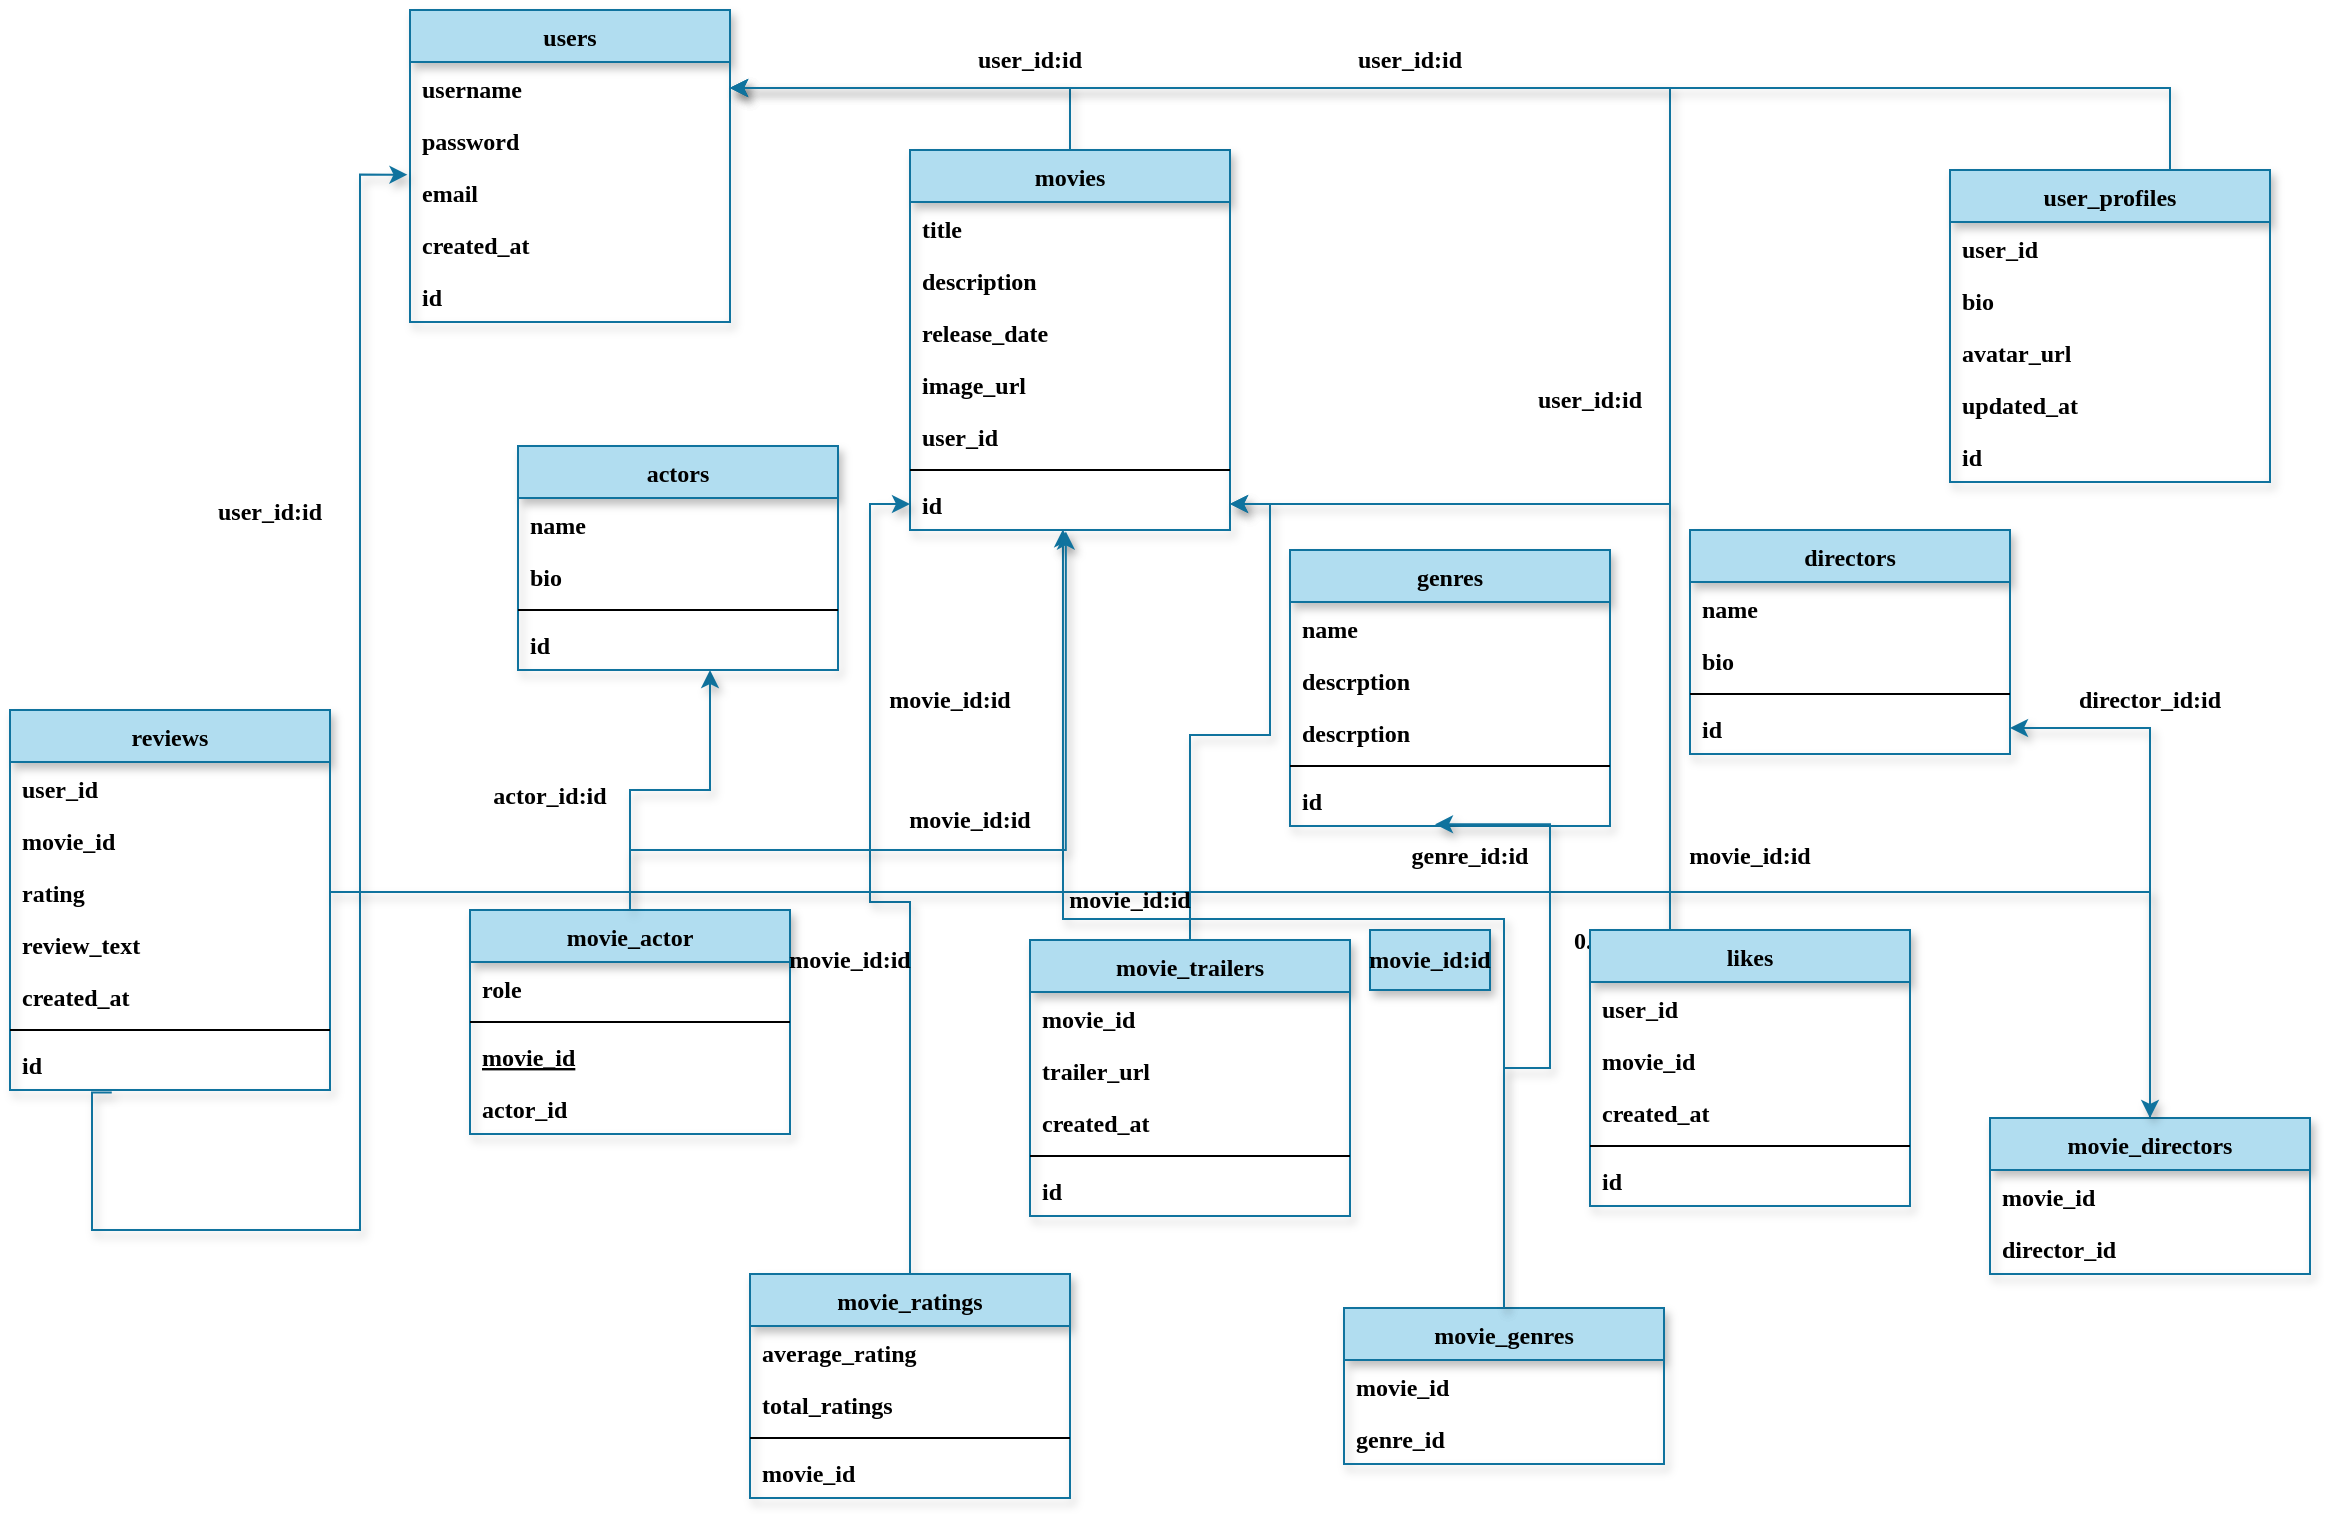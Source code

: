 <mxfile version="25.0.3">
  <diagram id="C5RBs43oDa-KdzZeNtuy" name="Page-1">
    <mxGraphModel dx="1880" dy="885" grid="1" gridSize="10" guides="1" tooltips="1" connect="1" arrows="1" fold="1" page="1" pageScale="1" pageWidth="1169" pageHeight="827" math="0" shadow="0">
      <root>
        <mxCell id="WIyWlLk6GJQsqaUBKTNV-0" />
        <mxCell id="WIyWlLk6GJQsqaUBKTNV-1" parent="WIyWlLk6GJQsqaUBKTNV-0" />
        <mxCell id="zkfFHV4jXpPFQw0GAbJ--0" value="users" style="swimlane;fontStyle=1;align=center;verticalAlign=top;childLayout=stackLayout;horizontal=1;startSize=26;horizontalStack=0;resizeParent=1;resizeLast=0;collapsible=1;marginBottom=0;rounded=0;shadow=1;strokeWidth=1;fontFamily=Tahoma;fillColor=#b1ddf0;strokeColor=#10739e;" parent="WIyWlLk6GJQsqaUBKTNV-1" vertex="1">
          <mxGeometry x="210" y="30" width="160" height="156" as="geometry">
            <mxRectangle x="230" y="140" width="160" height="26" as="alternateBounds" />
          </mxGeometry>
        </mxCell>
        <mxCell id="zkfFHV4jXpPFQw0GAbJ--1" value="username" style="text;align=left;verticalAlign=top;spacingLeft=4;spacingRight=4;overflow=hidden;rotatable=0;points=[[0,0.5],[1,0.5]];portConstraint=eastwest;fontFamily=Tahoma;fontStyle=1" parent="zkfFHV4jXpPFQw0GAbJ--0" vertex="1">
          <mxGeometry y="26" width="160" height="26" as="geometry" />
        </mxCell>
        <mxCell id="zkfFHV4jXpPFQw0GAbJ--2" value="password" style="text;align=left;verticalAlign=top;spacingLeft=4;spacingRight=4;overflow=hidden;rotatable=0;points=[[0,0.5],[1,0.5]];portConstraint=eastwest;rounded=0;shadow=0;html=0;fontFamily=Tahoma;fontStyle=1" parent="zkfFHV4jXpPFQw0GAbJ--0" vertex="1">
          <mxGeometry y="52" width="160" height="26" as="geometry" />
        </mxCell>
        <mxCell id="zkfFHV4jXpPFQw0GAbJ--3" value="email" style="text;align=left;verticalAlign=top;spacingLeft=4;spacingRight=4;overflow=hidden;rotatable=0;points=[[0,0.5],[1,0.5]];portConstraint=eastwest;rounded=0;shadow=0;html=0;fontFamily=Tahoma;fontStyle=1" parent="zkfFHV4jXpPFQw0GAbJ--0" vertex="1">
          <mxGeometry y="78" width="160" height="26" as="geometry" />
        </mxCell>
        <mxCell id="zkfFHV4jXpPFQw0GAbJ--5" value="created_at" style="text;align=left;verticalAlign=top;spacingLeft=4;spacingRight=4;overflow=hidden;rotatable=0;points=[[0,0.5],[1,0.5]];portConstraint=eastwest;fontFamily=Tahoma;fontStyle=1" parent="zkfFHV4jXpPFQw0GAbJ--0" vertex="1">
          <mxGeometry y="104" width="160" height="26" as="geometry" />
        </mxCell>
        <mxCell id="f_mq6IYZcJDO7p8xYs_1-1" value="id" style="text;align=left;verticalAlign=top;spacingLeft=4;spacingRight=4;overflow=hidden;rotatable=0;points=[[0,0.5],[1,0.5]];portConstraint=eastwest;fontFamily=Tahoma;fontStyle=1" vertex="1" parent="zkfFHV4jXpPFQw0GAbJ--0">
          <mxGeometry y="130" width="160" height="26" as="geometry" />
        </mxCell>
        <mxCell id="f_mq6IYZcJDO7p8xYs_1-97" style="edgeStyle=orthogonalEdgeStyle;rounded=0;orthogonalLoop=1;jettySize=auto;html=1;fontFamily=Tahoma;fontStyle=1;fillColor=#b1ddf0;strokeColor=#10739e;shadow=1;" edge="1" parent="WIyWlLk6GJQsqaUBKTNV-1" source="zkfFHV4jXpPFQw0GAbJ--6" target="f_mq6IYZcJDO7p8xYs_1-27">
          <mxGeometry relative="1" as="geometry">
            <mxPoint x="390" y="370" as="targetPoint" />
            <Array as="points">
              <mxPoint x="320" y="420" />
              <mxPoint x="360" y="420" />
            </Array>
          </mxGeometry>
        </mxCell>
        <mxCell id="zkfFHV4jXpPFQw0GAbJ--6" value="movie_actor" style="swimlane;fontStyle=1;align=center;verticalAlign=top;childLayout=stackLayout;horizontal=1;startSize=26;horizontalStack=0;resizeParent=1;resizeLast=0;collapsible=1;marginBottom=0;rounded=0;shadow=1;strokeWidth=1;fontFamily=Tahoma;fillColor=#b1ddf0;strokeColor=#10739e;" parent="WIyWlLk6GJQsqaUBKTNV-1" vertex="1">
          <mxGeometry x="240" y="480" width="160" height="112" as="geometry">
            <mxRectangle x="130" y="380" width="160" height="26" as="alternateBounds" />
          </mxGeometry>
        </mxCell>
        <mxCell id="zkfFHV4jXpPFQw0GAbJ--7" value="role" style="text;align=left;verticalAlign=top;spacingLeft=4;spacingRight=4;overflow=hidden;rotatable=0;points=[[0,0.5],[1,0.5]];portConstraint=eastwest;fontFamily=Tahoma;fontStyle=1" parent="zkfFHV4jXpPFQw0GAbJ--6" vertex="1">
          <mxGeometry y="26" width="160" height="26" as="geometry" />
        </mxCell>
        <mxCell id="zkfFHV4jXpPFQw0GAbJ--9" value="" style="line;html=1;strokeWidth=1;align=left;verticalAlign=middle;spacingTop=-1;spacingLeft=3;spacingRight=3;rotatable=0;labelPosition=right;points=[];portConstraint=eastwest;fontFamily=Tahoma;fontStyle=1" parent="zkfFHV4jXpPFQw0GAbJ--6" vertex="1">
          <mxGeometry y="52" width="160" height="8" as="geometry" />
        </mxCell>
        <mxCell id="zkfFHV4jXpPFQw0GAbJ--10" value="movie_id" style="text;align=left;verticalAlign=top;spacingLeft=4;spacingRight=4;overflow=hidden;rotatable=0;points=[[0,0.5],[1,0.5]];portConstraint=eastwest;fontStyle=5;fontFamily=Tahoma;" parent="zkfFHV4jXpPFQw0GAbJ--6" vertex="1">
          <mxGeometry y="60" width="160" height="26" as="geometry" />
        </mxCell>
        <mxCell id="zkfFHV4jXpPFQw0GAbJ--11" value="actor_id" style="text;align=left;verticalAlign=top;spacingLeft=4;spacingRight=4;overflow=hidden;rotatable=0;points=[[0,0.5],[1,0.5]];portConstraint=eastwest;fontFamily=Tahoma;fontStyle=1" parent="zkfFHV4jXpPFQw0GAbJ--6" vertex="1">
          <mxGeometry y="86" width="160" height="26" as="geometry" />
        </mxCell>
        <mxCell id="zkfFHV4jXpPFQw0GAbJ--13" value="actors" style="swimlane;fontStyle=1;align=center;verticalAlign=top;childLayout=stackLayout;horizontal=1;startSize=26;horizontalStack=0;resizeParent=1;resizeLast=0;collapsible=1;marginBottom=0;rounded=0;shadow=1;strokeWidth=1;fontFamily=Tahoma;fillColor=#b1ddf0;strokeColor=#10739e;" parent="WIyWlLk6GJQsqaUBKTNV-1" vertex="1">
          <mxGeometry x="264" y="248" width="160" height="112" as="geometry">
            <mxRectangle x="340" y="380" width="170" height="26" as="alternateBounds" />
          </mxGeometry>
        </mxCell>
        <mxCell id="zkfFHV4jXpPFQw0GAbJ--14" value="name" style="text;align=left;verticalAlign=top;spacingLeft=4;spacingRight=4;overflow=hidden;rotatable=0;points=[[0,0.5],[1,0.5]];portConstraint=eastwest;fontFamily=Tahoma;fontStyle=1" parent="zkfFHV4jXpPFQw0GAbJ--13" vertex="1">
          <mxGeometry y="26" width="160" height="26" as="geometry" />
        </mxCell>
        <mxCell id="f_mq6IYZcJDO7p8xYs_1-26" value="bio" style="text;align=left;verticalAlign=top;spacingLeft=4;spacingRight=4;overflow=hidden;rotatable=0;points=[[0,0.5],[1,0.5]];portConstraint=eastwest;fontFamily=Tahoma;fontStyle=1" vertex="1" parent="zkfFHV4jXpPFQw0GAbJ--13">
          <mxGeometry y="52" width="160" height="26" as="geometry" />
        </mxCell>
        <mxCell id="zkfFHV4jXpPFQw0GAbJ--15" value="" style="line;html=1;strokeWidth=1;align=left;verticalAlign=middle;spacingTop=-1;spacingLeft=3;spacingRight=3;rotatable=0;labelPosition=right;points=[];portConstraint=eastwest;fontFamily=Tahoma;fontStyle=1" parent="zkfFHV4jXpPFQw0GAbJ--13" vertex="1">
          <mxGeometry y="78" width="160" height="8" as="geometry" />
        </mxCell>
        <mxCell id="f_mq6IYZcJDO7p8xYs_1-27" value="id" style="text;align=left;verticalAlign=top;spacingLeft=4;spacingRight=4;overflow=hidden;rotatable=0;points=[[0,0.5],[1,0.5]];portConstraint=eastwest;fontFamily=Tahoma;fontStyle=1" vertex="1" parent="zkfFHV4jXpPFQw0GAbJ--13">
          <mxGeometry y="86" width="160" height="26" as="geometry" />
        </mxCell>
        <mxCell id="f_mq6IYZcJDO7p8xYs_1-125" style="edgeStyle=orthogonalEdgeStyle;rounded=0;orthogonalLoop=1;jettySize=auto;html=1;exitX=0.5;exitY=0;exitDx=0;exitDy=0;entryX=1;entryY=0.5;entryDx=0;entryDy=0;fontFamily=Tahoma;fontStyle=1;fillColor=#b1ddf0;strokeColor=#10739e;shadow=1;" edge="1" parent="WIyWlLk6GJQsqaUBKTNV-1" source="f_mq6IYZcJDO7p8xYs_1-12" target="zkfFHV4jXpPFQw0GAbJ--1">
          <mxGeometry relative="1" as="geometry" />
        </mxCell>
        <mxCell id="f_mq6IYZcJDO7p8xYs_1-12" value="movies" style="swimlane;fontStyle=1;align=center;verticalAlign=top;childLayout=stackLayout;horizontal=1;startSize=26;horizontalStack=0;resizeParent=1;resizeLast=0;collapsible=1;marginBottom=0;rounded=0;shadow=1;strokeWidth=1;fontFamily=Tahoma;fillColor=#b1ddf0;strokeColor=#10739e;" vertex="1" parent="WIyWlLk6GJQsqaUBKTNV-1">
          <mxGeometry x="460" y="100" width="160" height="190" as="geometry">
            <mxRectangle x="230" y="140" width="160" height="26" as="alternateBounds" />
          </mxGeometry>
        </mxCell>
        <mxCell id="f_mq6IYZcJDO7p8xYs_1-13" value="title" style="text;align=left;verticalAlign=top;spacingLeft=4;spacingRight=4;overflow=hidden;rotatable=0;points=[[0,0.5],[1,0.5]];portConstraint=eastwest;fontFamily=Tahoma;fontStyle=1" vertex="1" parent="f_mq6IYZcJDO7p8xYs_1-12">
          <mxGeometry y="26" width="160" height="26" as="geometry" />
        </mxCell>
        <mxCell id="f_mq6IYZcJDO7p8xYs_1-15" value="description" style="text;align=left;verticalAlign=top;spacingLeft=4;spacingRight=4;overflow=hidden;rotatable=0;points=[[0,0.5],[1,0.5]];portConstraint=eastwest;rounded=0;shadow=0;html=0;fontFamily=Tahoma;fontStyle=1" vertex="1" parent="f_mq6IYZcJDO7p8xYs_1-12">
          <mxGeometry y="52" width="160" height="26" as="geometry" />
        </mxCell>
        <mxCell id="f_mq6IYZcJDO7p8xYs_1-17" value="release_date" style="text;align=left;verticalAlign=top;spacingLeft=4;spacingRight=4;overflow=hidden;rotatable=0;points=[[0,0.5],[1,0.5]];portConstraint=eastwest;rounded=0;shadow=0;html=0;fontFamily=Tahoma;fontStyle=1" vertex="1" parent="f_mq6IYZcJDO7p8xYs_1-12">
          <mxGeometry y="78" width="160" height="26" as="geometry" />
        </mxCell>
        <mxCell id="f_mq6IYZcJDO7p8xYs_1-19" value="image_url" style="text;align=left;verticalAlign=top;spacingLeft=4;spacingRight=4;overflow=hidden;rotatable=0;points=[[0,0.5],[1,0.5]];portConstraint=eastwest;fontFamily=Tahoma;fontStyle=1" vertex="1" parent="f_mq6IYZcJDO7p8xYs_1-12">
          <mxGeometry y="104" width="160" height="26" as="geometry" />
        </mxCell>
        <mxCell id="f_mq6IYZcJDO7p8xYs_1-25" value="user_id" style="text;align=left;verticalAlign=top;spacingLeft=4;spacingRight=4;overflow=hidden;rotatable=0;points=[[0,0.5],[1,0.5]];portConstraint=eastwest;fontFamily=Tahoma;fontStyle=1" vertex="1" parent="f_mq6IYZcJDO7p8xYs_1-12">
          <mxGeometry y="130" width="160" height="26" as="geometry" />
        </mxCell>
        <mxCell id="f_mq6IYZcJDO7p8xYs_1-20" value="" style="line;html=1;strokeWidth=1;align=left;verticalAlign=middle;spacingTop=-1;spacingLeft=3;spacingRight=3;rotatable=0;labelPosition=right;points=[];portConstraint=eastwest;fontFamily=Tahoma;fontStyle=1" vertex="1" parent="f_mq6IYZcJDO7p8xYs_1-12">
          <mxGeometry y="156" width="160" height="8" as="geometry" />
        </mxCell>
        <mxCell id="f_mq6IYZcJDO7p8xYs_1-21" value="id" style="text;align=left;verticalAlign=top;spacingLeft=4;spacingRight=4;overflow=hidden;rotatable=0;points=[[0,0.5],[1,0.5]];portConstraint=eastwest;fontFamily=Tahoma;fontStyle=1" vertex="1" parent="f_mq6IYZcJDO7p8xYs_1-12">
          <mxGeometry y="164" width="160" height="26" as="geometry" />
        </mxCell>
        <mxCell id="f_mq6IYZcJDO7p8xYs_1-23" value="0..1" style="resizable=0;align=left;verticalAlign=bottom;labelBackgroundColor=none;fontSize=12;fontFamily=Tahoma;fontStyle=1" connectable="0" vertex="1" parent="WIyWlLk6GJQsqaUBKTNV-1">
          <mxGeometry x="790" y="504" as="geometry" />
        </mxCell>
        <mxCell id="f_mq6IYZcJDO7p8xYs_1-28" value="reviews" style="swimlane;fontStyle=1;align=center;verticalAlign=top;childLayout=stackLayout;horizontal=1;startSize=26;horizontalStack=0;resizeParent=1;resizeLast=0;collapsible=1;marginBottom=0;rounded=0;shadow=1;strokeWidth=1;fontFamily=Tahoma;fillColor=#b1ddf0;strokeColor=#10739e;" vertex="1" parent="WIyWlLk6GJQsqaUBKTNV-1">
          <mxGeometry x="10" y="380" width="160" height="190" as="geometry">
            <mxRectangle x="230" y="140" width="160" height="26" as="alternateBounds" />
          </mxGeometry>
        </mxCell>
        <mxCell id="f_mq6IYZcJDO7p8xYs_1-29" value="user_id" style="text;align=left;verticalAlign=top;spacingLeft=4;spacingRight=4;overflow=hidden;rotatable=0;points=[[0,0.5],[1,0.5]];portConstraint=eastwest;fontFamily=Tahoma;fontStyle=1" vertex="1" parent="f_mq6IYZcJDO7p8xYs_1-28">
          <mxGeometry y="26" width="160" height="26" as="geometry" />
        </mxCell>
        <mxCell id="f_mq6IYZcJDO7p8xYs_1-30" value="movie_id" style="text;align=left;verticalAlign=top;spacingLeft=4;spacingRight=4;overflow=hidden;rotatable=0;points=[[0,0.5],[1,0.5]];portConstraint=eastwest;rounded=0;shadow=0;html=0;fontFamily=Tahoma;fontStyle=1" vertex="1" parent="f_mq6IYZcJDO7p8xYs_1-28">
          <mxGeometry y="52" width="160" height="26" as="geometry" />
        </mxCell>
        <mxCell id="f_mq6IYZcJDO7p8xYs_1-31" value="rating" style="text;align=left;verticalAlign=top;spacingLeft=4;spacingRight=4;overflow=hidden;rotatable=0;points=[[0,0.5],[1,0.5]];portConstraint=eastwest;rounded=0;shadow=0;html=0;fontFamily=Tahoma;fontStyle=1" vertex="1" parent="f_mq6IYZcJDO7p8xYs_1-28">
          <mxGeometry y="78" width="160" height="26" as="geometry" />
        </mxCell>
        <mxCell id="f_mq6IYZcJDO7p8xYs_1-32" value="review_text" style="text;align=left;verticalAlign=top;spacingLeft=4;spacingRight=4;overflow=hidden;rotatable=0;points=[[0,0.5],[1,0.5]];portConstraint=eastwest;fontFamily=Tahoma;fontStyle=1" vertex="1" parent="f_mq6IYZcJDO7p8xYs_1-28">
          <mxGeometry y="104" width="160" height="26" as="geometry" />
        </mxCell>
        <mxCell id="f_mq6IYZcJDO7p8xYs_1-33" value="created_at" style="text;align=left;verticalAlign=top;spacingLeft=4;spacingRight=4;overflow=hidden;rotatable=0;points=[[0,0.5],[1,0.5]];portConstraint=eastwest;fontFamily=Tahoma;fontStyle=1" vertex="1" parent="f_mq6IYZcJDO7p8xYs_1-28">
          <mxGeometry y="130" width="160" height="26" as="geometry" />
        </mxCell>
        <mxCell id="f_mq6IYZcJDO7p8xYs_1-34" value="" style="line;html=1;strokeWidth=1;align=left;verticalAlign=middle;spacingTop=-1;spacingLeft=3;spacingRight=3;rotatable=0;labelPosition=right;points=[];portConstraint=eastwest;fontFamily=Tahoma;fontStyle=1" vertex="1" parent="f_mq6IYZcJDO7p8xYs_1-28">
          <mxGeometry y="156" width="160" height="8" as="geometry" />
        </mxCell>
        <mxCell id="f_mq6IYZcJDO7p8xYs_1-35" value="id" style="text;align=left;verticalAlign=top;spacingLeft=4;spacingRight=4;overflow=hidden;rotatable=0;points=[[0,0.5],[1,0.5]];portConstraint=eastwest;fontFamily=Tahoma;fontStyle=1" vertex="1" parent="f_mq6IYZcJDO7p8xYs_1-28">
          <mxGeometry y="164" width="160" height="26" as="geometry" />
        </mxCell>
        <mxCell id="f_mq6IYZcJDO7p8xYs_1-116" style="edgeStyle=orthogonalEdgeStyle;rounded=0;orthogonalLoop=1;jettySize=auto;html=1;fontFamily=Tahoma;fontStyle=1;fillColor=#b1ddf0;strokeColor=#10739e;shadow=1;" edge="1" parent="WIyWlLk6GJQsqaUBKTNV-1" source="f_mq6IYZcJDO7p8xYs_1-36" target="f_mq6IYZcJDO7p8xYs_1-21">
          <mxGeometry relative="1" as="geometry" />
        </mxCell>
        <mxCell id="f_mq6IYZcJDO7p8xYs_1-36" value="movie_ratings" style="swimlane;fontStyle=1;align=center;verticalAlign=top;childLayout=stackLayout;horizontal=1;startSize=26;horizontalStack=0;resizeParent=1;resizeLast=0;collapsible=1;marginBottom=0;rounded=0;shadow=1;strokeWidth=1;fontFamily=Tahoma;fillColor=#b1ddf0;strokeColor=#10739e;" vertex="1" parent="WIyWlLk6GJQsqaUBKTNV-1">
          <mxGeometry x="380" y="662" width="160" height="112" as="geometry">
            <mxRectangle x="340" y="380" width="170" height="26" as="alternateBounds" />
          </mxGeometry>
        </mxCell>
        <mxCell id="f_mq6IYZcJDO7p8xYs_1-37" value="average_rating" style="text;align=left;verticalAlign=top;spacingLeft=4;spacingRight=4;overflow=hidden;rotatable=0;points=[[0,0.5],[1,0.5]];portConstraint=eastwest;fontFamily=Tahoma;fontStyle=1" vertex="1" parent="f_mq6IYZcJDO7p8xYs_1-36">
          <mxGeometry y="26" width="160" height="26" as="geometry" />
        </mxCell>
        <mxCell id="f_mq6IYZcJDO7p8xYs_1-38" value="total_ratings" style="text;align=left;verticalAlign=top;spacingLeft=4;spacingRight=4;overflow=hidden;rotatable=0;points=[[0,0.5],[1,0.5]];portConstraint=eastwest;fontFamily=Tahoma;fontStyle=1" vertex="1" parent="f_mq6IYZcJDO7p8xYs_1-36">
          <mxGeometry y="52" width="160" height="26" as="geometry" />
        </mxCell>
        <mxCell id="f_mq6IYZcJDO7p8xYs_1-39" value="" style="line;html=1;strokeWidth=1;align=left;verticalAlign=middle;spacingTop=-1;spacingLeft=3;spacingRight=3;rotatable=0;labelPosition=right;points=[];portConstraint=eastwest;fontFamily=Tahoma;fontStyle=1" vertex="1" parent="f_mq6IYZcJDO7p8xYs_1-36">
          <mxGeometry y="78" width="160" height="8" as="geometry" />
        </mxCell>
        <mxCell id="f_mq6IYZcJDO7p8xYs_1-40" value="movie_id" style="text;align=left;verticalAlign=top;spacingLeft=4;spacingRight=4;overflow=hidden;rotatable=0;points=[[0,0.5],[1,0.5]];portConstraint=eastwest;fontFamily=Tahoma;fontStyle=1" vertex="1" parent="f_mq6IYZcJDO7p8xYs_1-36">
          <mxGeometry y="86" width="160" height="26" as="geometry" />
        </mxCell>
        <mxCell id="f_mq6IYZcJDO7p8xYs_1-41" value="movie_genres" style="swimlane;fontStyle=1;align=center;verticalAlign=top;childLayout=stackLayout;horizontal=1;startSize=26;horizontalStack=0;resizeParent=1;resizeLast=0;collapsible=1;marginBottom=0;rounded=0;shadow=1;strokeWidth=1;fontFamily=Tahoma;fillColor=#b1ddf0;strokeColor=#10739e;" vertex="1" parent="WIyWlLk6GJQsqaUBKTNV-1">
          <mxGeometry x="677" y="679" width="160" height="78" as="geometry">
            <mxRectangle x="340" y="380" width="170" height="26" as="alternateBounds" />
          </mxGeometry>
        </mxCell>
        <mxCell id="f_mq6IYZcJDO7p8xYs_1-42" value="movie_id" style="text;align=left;verticalAlign=top;spacingLeft=4;spacingRight=4;overflow=hidden;rotatable=0;points=[[0,0.5],[1,0.5]];portConstraint=eastwest;fontFamily=Tahoma;fontStyle=1" vertex="1" parent="f_mq6IYZcJDO7p8xYs_1-41">
          <mxGeometry y="26" width="160" height="26" as="geometry" />
        </mxCell>
        <mxCell id="f_mq6IYZcJDO7p8xYs_1-43" value="genre_id" style="text;align=left;verticalAlign=top;spacingLeft=4;spacingRight=4;overflow=hidden;rotatable=0;points=[[0,0.5],[1,0.5]];portConstraint=eastwest;fontFamily=Tahoma;fontStyle=1" vertex="1" parent="f_mq6IYZcJDO7p8xYs_1-41">
          <mxGeometry y="52" width="160" height="26" as="geometry" />
        </mxCell>
        <mxCell id="f_mq6IYZcJDO7p8xYs_1-119" style="edgeStyle=orthogonalEdgeStyle;rounded=0;orthogonalLoop=1;jettySize=auto;html=1;entryX=1;entryY=0.5;entryDx=0;entryDy=0;fontFamily=Tahoma;fontStyle=1;fillColor=#b1ddf0;strokeColor=#10739e;shadow=1;" edge="1" parent="WIyWlLk6GJQsqaUBKTNV-1" source="f_mq6IYZcJDO7p8xYs_1-46" target="f_mq6IYZcJDO7p8xYs_1-58">
          <mxGeometry relative="1" as="geometry" />
        </mxCell>
        <mxCell id="f_mq6IYZcJDO7p8xYs_1-46" value="movie_directors" style="swimlane;fontStyle=1;align=center;verticalAlign=top;childLayout=stackLayout;horizontal=1;startSize=26;horizontalStack=0;resizeParent=1;resizeLast=0;collapsible=1;marginBottom=0;rounded=0;shadow=1;strokeWidth=1;fontFamily=Tahoma;fillColor=#b1ddf0;strokeColor=#10739e;" vertex="1" parent="WIyWlLk6GJQsqaUBKTNV-1">
          <mxGeometry x="1000" y="584" width="160" height="78" as="geometry">
            <mxRectangle x="340" y="380" width="170" height="26" as="alternateBounds" />
          </mxGeometry>
        </mxCell>
        <mxCell id="f_mq6IYZcJDO7p8xYs_1-47" value="movie_id" style="text;align=left;verticalAlign=top;spacingLeft=4;spacingRight=4;overflow=hidden;rotatable=0;points=[[0,0.5],[1,0.5]];portConstraint=eastwest;fontFamily=Tahoma;fontStyle=1" vertex="1" parent="f_mq6IYZcJDO7p8xYs_1-46">
          <mxGeometry y="26" width="160" height="26" as="geometry" />
        </mxCell>
        <mxCell id="f_mq6IYZcJDO7p8xYs_1-48" value="director_id" style="text;align=left;verticalAlign=top;spacingLeft=4;spacingRight=4;overflow=hidden;rotatable=0;points=[[0,0.5],[1,0.5]];portConstraint=eastwest;fontFamily=Tahoma;fontStyle=1" vertex="1" parent="f_mq6IYZcJDO7p8xYs_1-46">
          <mxGeometry y="52" width="160" height="26" as="geometry" />
        </mxCell>
        <mxCell id="f_mq6IYZcJDO7p8xYs_1-49" value="genres" style="swimlane;fontStyle=1;align=center;verticalAlign=top;childLayout=stackLayout;horizontal=1;startSize=26;horizontalStack=0;resizeParent=1;resizeLast=0;collapsible=1;marginBottom=0;rounded=0;shadow=1;strokeWidth=1;fontFamily=Tahoma;fillColor=#b1ddf0;strokeColor=#10739e;" vertex="1" parent="WIyWlLk6GJQsqaUBKTNV-1">
          <mxGeometry x="650" y="300" width="160" height="138" as="geometry">
            <mxRectangle x="340" y="380" width="170" height="26" as="alternateBounds" />
          </mxGeometry>
        </mxCell>
        <mxCell id="f_mq6IYZcJDO7p8xYs_1-50" value="name" style="text;align=left;verticalAlign=top;spacingLeft=4;spacingRight=4;overflow=hidden;rotatable=0;points=[[0,0.5],[1,0.5]];portConstraint=eastwest;fontFamily=Tahoma;fontStyle=1" vertex="1" parent="f_mq6IYZcJDO7p8xYs_1-49">
          <mxGeometry y="26" width="160" height="26" as="geometry" />
        </mxCell>
        <mxCell id="f_mq6IYZcJDO7p8xYs_1-103" value="descrption" style="text;align=left;verticalAlign=top;spacingLeft=4;spacingRight=4;overflow=hidden;rotatable=0;points=[[0,0.5],[1,0.5]];portConstraint=eastwest;fontFamily=Tahoma;fontStyle=1" vertex="1" parent="f_mq6IYZcJDO7p8xYs_1-49">
          <mxGeometry y="52" width="160" height="26" as="geometry" />
        </mxCell>
        <mxCell id="f_mq6IYZcJDO7p8xYs_1-51" value="descrption" style="text;align=left;verticalAlign=top;spacingLeft=4;spacingRight=4;overflow=hidden;rotatable=0;points=[[0,0.5],[1,0.5]];portConstraint=eastwest;fontFamily=Tahoma;fontStyle=1" vertex="1" parent="f_mq6IYZcJDO7p8xYs_1-49">
          <mxGeometry y="78" width="160" height="26" as="geometry" />
        </mxCell>
        <mxCell id="f_mq6IYZcJDO7p8xYs_1-52" value="" style="line;html=1;strokeWidth=1;align=left;verticalAlign=middle;spacingTop=-1;spacingLeft=3;spacingRight=3;rotatable=0;labelPosition=right;points=[];portConstraint=eastwest;fontFamily=Tahoma;fontStyle=1" vertex="1" parent="f_mq6IYZcJDO7p8xYs_1-49">
          <mxGeometry y="104" width="160" height="8" as="geometry" />
        </mxCell>
        <mxCell id="f_mq6IYZcJDO7p8xYs_1-53" value="id" style="text;align=left;verticalAlign=top;spacingLeft=4;spacingRight=4;overflow=hidden;rotatable=0;points=[[0,0.5],[1,0.5]];portConstraint=eastwest;fontFamily=Tahoma;fontStyle=1" vertex="1" parent="f_mq6IYZcJDO7p8xYs_1-49">
          <mxGeometry y="112" width="160" height="26" as="geometry" />
        </mxCell>
        <mxCell id="f_mq6IYZcJDO7p8xYs_1-54" value="directors" style="swimlane;fontStyle=1;align=center;verticalAlign=top;childLayout=stackLayout;horizontal=1;startSize=26;horizontalStack=0;resizeParent=1;resizeLast=0;collapsible=1;marginBottom=0;rounded=0;shadow=1;strokeWidth=1;fontFamily=Tahoma;fillColor=#b1ddf0;strokeColor=#10739e;" vertex="1" parent="WIyWlLk6GJQsqaUBKTNV-1">
          <mxGeometry x="850" y="290" width="160" height="112" as="geometry">
            <mxRectangle x="340" y="380" width="170" height="26" as="alternateBounds" />
          </mxGeometry>
        </mxCell>
        <mxCell id="f_mq6IYZcJDO7p8xYs_1-55" value="name" style="text;align=left;verticalAlign=top;spacingLeft=4;spacingRight=4;overflow=hidden;rotatable=0;points=[[0,0.5],[1,0.5]];portConstraint=eastwest;fontFamily=Tahoma;fontStyle=1" vertex="1" parent="f_mq6IYZcJDO7p8xYs_1-54">
          <mxGeometry y="26" width="160" height="26" as="geometry" />
        </mxCell>
        <mxCell id="f_mq6IYZcJDO7p8xYs_1-56" value="bio" style="text;align=left;verticalAlign=top;spacingLeft=4;spacingRight=4;overflow=hidden;rotatable=0;points=[[0,0.5],[1,0.5]];portConstraint=eastwest;fontFamily=Tahoma;fontStyle=1" vertex="1" parent="f_mq6IYZcJDO7p8xYs_1-54">
          <mxGeometry y="52" width="160" height="26" as="geometry" />
        </mxCell>
        <mxCell id="f_mq6IYZcJDO7p8xYs_1-57" value="" style="line;html=1;strokeWidth=1;align=left;verticalAlign=middle;spacingTop=-1;spacingLeft=3;spacingRight=3;rotatable=0;labelPosition=right;points=[];portConstraint=eastwest;fontFamily=Tahoma;fontStyle=1" vertex="1" parent="f_mq6IYZcJDO7p8xYs_1-54">
          <mxGeometry y="78" width="160" height="8" as="geometry" />
        </mxCell>
        <mxCell id="f_mq6IYZcJDO7p8xYs_1-58" value="id" style="text;align=left;verticalAlign=top;spacingLeft=4;spacingRight=4;overflow=hidden;rotatable=0;points=[[0,0.5],[1,0.5]];portConstraint=eastwest;fontFamily=Tahoma;fontStyle=1" vertex="1" parent="f_mq6IYZcJDO7p8xYs_1-54">
          <mxGeometry y="86" width="160" height="26" as="geometry" />
        </mxCell>
        <mxCell id="f_mq6IYZcJDO7p8xYs_1-121" style="edgeStyle=orthogonalEdgeStyle;rounded=0;orthogonalLoop=1;jettySize=auto;html=1;entryX=1;entryY=0.5;entryDx=0;entryDy=0;fontFamily=Tahoma;fontStyle=1;fillColor=#b1ddf0;strokeColor=#10739e;shadow=1;" edge="1" parent="WIyWlLk6GJQsqaUBKTNV-1" source="f_mq6IYZcJDO7p8xYs_1-59" target="zkfFHV4jXpPFQw0GAbJ--1">
          <mxGeometry relative="1" as="geometry">
            <Array as="points">
              <mxPoint x="840" y="69" />
            </Array>
          </mxGeometry>
        </mxCell>
        <mxCell id="f_mq6IYZcJDO7p8xYs_1-122" style="edgeStyle=orthogonalEdgeStyle;rounded=0;orthogonalLoop=1;jettySize=auto;html=1;fontFamily=Tahoma;fontStyle=1;fillColor=#b1ddf0;strokeColor=#10739e;shadow=1;" edge="1" parent="WIyWlLk6GJQsqaUBKTNV-1" source="f_mq6IYZcJDO7p8xYs_1-59" target="f_mq6IYZcJDO7p8xYs_1-21">
          <mxGeometry relative="1" as="geometry">
            <Array as="points">
              <mxPoint x="840" y="277" />
            </Array>
          </mxGeometry>
        </mxCell>
        <mxCell id="f_mq6IYZcJDO7p8xYs_1-59" value="likes" style="swimlane;fontStyle=1;align=center;verticalAlign=top;childLayout=stackLayout;horizontal=1;startSize=26;horizontalStack=0;resizeParent=1;resizeLast=0;collapsible=1;marginBottom=0;rounded=0;shadow=1;strokeWidth=1;fontFamily=Tahoma;fillColor=#b1ddf0;strokeColor=#10739e;" vertex="1" parent="WIyWlLk6GJQsqaUBKTNV-1">
          <mxGeometry x="800" y="490" width="160" height="138" as="geometry">
            <mxRectangle x="340" y="380" width="170" height="26" as="alternateBounds" />
          </mxGeometry>
        </mxCell>
        <mxCell id="f_mq6IYZcJDO7p8xYs_1-60" value="user_id" style="text;align=left;verticalAlign=top;spacingLeft=4;spacingRight=4;overflow=hidden;rotatable=0;points=[[0,0.5],[1,0.5]];portConstraint=eastwest;fontFamily=Tahoma;fontStyle=1" vertex="1" parent="f_mq6IYZcJDO7p8xYs_1-59">
          <mxGeometry y="26" width="160" height="26" as="geometry" />
        </mxCell>
        <mxCell id="f_mq6IYZcJDO7p8xYs_1-61" value="movie_id" style="text;align=left;verticalAlign=top;spacingLeft=4;spacingRight=4;overflow=hidden;rotatable=0;points=[[0,0.5],[1,0.5]];portConstraint=eastwest;fontFamily=Tahoma;fontStyle=1" vertex="1" parent="f_mq6IYZcJDO7p8xYs_1-59">
          <mxGeometry y="52" width="160" height="26" as="geometry" />
        </mxCell>
        <mxCell id="f_mq6IYZcJDO7p8xYs_1-64" value="created_at" style="text;align=left;verticalAlign=top;spacingLeft=4;spacingRight=4;overflow=hidden;rotatable=0;points=[[0,0.5],[1,0.5]];portConstraint=eastwest;fontFamily=Tahoma;fontStyle=1" vertex="1" parent="f_mq6IYZcJDO7p8xYs_1-59">
          <mxGeometry y="78" width="160" height="26" as="geometry" />
        </mxCell>
        <mxCell id="f_mq6IYZcJDO7p8xYs_1-62" value="" style="line;html=1;strokeWidth=1;align=left;verticalAlign=middle;spacingTop=-1;spacingLeft=3;spacingRight=3;rotatable=0;labelPosition=right;points=[];portConstraint=eastwest;fontFamily=Tahoma;fontStyle=1" vertex="1" parent="f_mq6IYZcJDO7p8xYs_1-59">
          <mxGeometry y="104" width="160" height="8" as="geometry" />
        </mxCell>
        <mxCell id="f_mq6IYZcJDO7p8xYs_1-63" value="id" style="text;align=left;verticalAlign=top;spacingLeft=4;spacingRight=4;overflow=hidden;rotatable=0;points=[[0,0.5],[1,0.5]];portConstraint=eastwest;fontFamily=Tahoma;fontStyle=1" vertex="1" parent="f_mq6IYZcJDO7p8xYs_1-59">
          <mxGeometry y="112" width="160" height="26" as="geometry" />
        </mxCell>
        <mxCell id="f_mq6IYZcJDO7p8xYs_1-99" style="edgeStyle=orthogonalEdgeStyle;rounded=0;orthogonalLoop=1;jettySize=auto;html=1;entryX=1;entryY=0.5;entryDx=0;entryDy=0;fontFamily=Tahoma;fontStyle=1;fillColor=#b1ddf0;strokeColor=#10739e;shadow=1;" edge="1" parent="WIyWlLk6GJQsqaUBKTNV-1" source="f_mq6IYZcJDO7p8xYs_1-65" target="zkfFHV4jXpPFQw0GAbJ--1">
          <mxGeometry relative="1" as="geometry">
            <Array as="points">
              <mxPoint x="1090" y="69" />
            </Array>
          </mxGeometry>
        </mxCell>
        <mxCell id="f_mq6IYZcJDO7p8xYs_1-65" value="user_profiles" style="swimlane;fontStyle=1;align=center;verticalAlign=top;childLayout=stackLayout;horizontal=1;startSize=26;horizontalStack=0;resizeParent=1;resizeLast=0;collapsible=1;marginBottom=0;rounded=0;shadow=1;strokeWidth=1;fontFamily=Tahoma;fillColor=#b1ddf0;strokeColor=#10739e;" vertex="1" parent="WIyWlLk6GJQsqaUBKTNV-1">
          <mxGeometry x="980" y="110" width="160" height="156" as="geometry">
            <mxRectangle x="230" y="140" width="160" height="26" as="alternateBounds" />
          </mxGeometry>
        </mxCell>
        <mxCell id="f_mq6IYZcJDO7p8xYs_1-66" value="user_id" style="text;align=left;verticalAlign=top;spacingLeft=4;spacingRight=4;overflow=hidden;rotatable=0;points=[[0,0.5],[1,0.5]];portConstraint=eastwest;fontFamily=Tahoma;fontStyle=1" vertex="1" parent="f_mq6IYZcJDO7p8xYs_1-65">
          <mxGeometry y="26" width="160" height="26" as="geometry" />
        </mxCell>
        <mxCell id="f_mq6IYZcJDO7p8xYs_1-67" value="bio" style="text;align=left;verticalAlign=top;spacingLeft=4;spacingRight=4;overflow=hidden;rotatable=0;points=[[0,0.5],[1,0.5]];portConstraint=eastwest;rounded=0;shadow=0;html=0;fontFamily=Tahoma;fontStyle=1" vertex="1" parent="f_mq6IYZcJDO7p8xYs_1-65">
          <mxGeometry y="52" width="160" height="26" as="geometry" />
        </mxCell>
        <mxCell id="f_mq6IYZcJDO7p8xYs_1-68" value="avatar_url" style="text;align=left;verticalAlign=top;spacingLeft=4;spacingRight=4;overflow=hidden;rotatable=0;points=[[0,0.5],[1,0.5]];portConstraint=eastwest;rounded=0;shadow=0;html=0;fontFamily=Tahoma;fontStyle=1" vertex="1" parent="f_mq6IYZcJDO7p8xYs_1-65">
          <mxGeometry y="78" width="160" height="26" as="geometry" />
        </mxCell>
        <mxCell id="f_mq6IYZcJDO7p8xYs_1-69" value="updated_at" style="text;align=left;verticalAlign=top;spacingLeft=4;spacingRight=4;overflow=hidden;rotatable=0;points=[[0,0.5],[1,0.5]];portConstraint=eastwest;fontFamily=Tahoma;fontStyle=1" vertex="1" parent="f_mq6IYZcJDO7p8xYs_1-65">
          <mxGeometry y="104" width="160" height="26" as="geometry" />
        </mxCell>
        <mxCell id="f_mq6IYZcJDO7p8xYs_1-70" value="id" style="text;align=left;verticalAlign=top;spacingLeft=4;spacingRight=4;overflow=hidden;rotatable=0;points=[[0,0.5],[1,0.5]];portConstraint=eastwest;fontFamily=Tahoma;fontStyle=1" vertex="1" parent="f_mq6IYZcJDO7p8xYs_1-65">
          <mxGeometry y="130" width="160" height="26" as="geometry" />
        </mxCell>
        <mxCell id="f_mq6IYZcJDO7p8xYs_1-114" style="edgeStyle=orthogonalEdgeStyle;rounded=0;orthogonalLoop=1;jettySize=auto;html=1;fontFamily=Tahoma;fontStyle=1;fillColor=#b1ddf0;strokeColor=#10739e;shadow=1;" edge="1" parent="WIyWlLk6GJQsqaUBKTNV-1" source="f_mq6IYZcJDO7p8xYs_1-71" target="f_mq6IYZcJDO7p8xYs_1-21">
          <mxGeometry relative="1" as="geometry" />
        </mxCell>
        <mxCell id="f_mq6IYZcJDO7p8xYs_1-71" value="movie_trailers" style="swimlane;fontStyle=1;align=center;verticalAlign=top;childLayout=stackLayout;horizontal=1;startSize=26;horizontalStack=0;resizeParent=1;resizeLast=0;collapsible=1;marginBottom=0;rounded=0;shadow=1;strokeWidth=1;fontFamily=Tahoma;fillColor=#b1ddf0;strokeColor=#10739e;" vertex="1" parent="WIyWlLk6GJQsqaUBKTNV-1">
          <mxGeometry x="520" y="495" width="160" height="138" as="geometry">
            <mxRectangle x="340" y="380" width="170" height="26" as="alternateBounds" />
          </mxGeometry>
        </mxCell>
        <mxCell id="f_mq6IYZcJDO7p8xYs_1-72" value="movie_id" style="text;align=left;verticalAlign=top;spacingLeft=4;spacingRight=4;overflow=hidden;rotatable=0;points=[[0,0.5],[1,0.5]];portConstraint=eastwest;fontFamily=Tahoma;fontStyle=1" vertex="1" parent="f_mq6IYZcJDO7p8xYs_1-71">
          <mxGeometry y="26" width="160" height="26" as="geometry" />
        </mxCell>
        <mxCell id="f_mq6IYZcJDO7p8xYs_1-73" value="trailer_url" style="text;align=left;verticalAlign=top;spacingLeft=4;spacingRight=4;overflow=hidden;rotatable=0;points=[[0,0.5],[1,0.5]];portConstraint=eastwest;fontFamily=Tahoma;fontStyle=1" vertex="1" parent="f_mq6IYZcJDO7p8xYs_1-71">
          <mxGeometry y="52" width="160" height="26" as="geometry" />
        </mxCell>
        <mxCell id="f_mq6IYZcJDO7p8xYs_1-74" value="created_at" style="text;align=left;verticalAlign=top;spacingLeft=4;spacingRight=4;overflow=hidden;rotatable=0;points=[[0,0.5],[1,0.5]];portConstraint=eastwest;fontFamily=Tahoma;fontStyle=1" vertex="1" parent="f_mq6IYZcJDO7p8xYs_1-71">
          <mxGeometry y="78" width="160" height="26" as="geometry" />
        </mxCell>
        <mxCell id="f_mq6IYZcJDO7p8xYs_1-75" value="" style="line;html=1;strokeWidth=1;align=left;verticalAlign=middle;spacingTop=-1;spacingLeft=3;spacingRight=3;rotatable=0;labelPosition=right;points=[];portConstraint=eastwest;fontFamily=Tahoma;fontStyle=1" vertex="1" parent="f_mq6IYZcJDO7p8xYs_1-71">
          <mxGeometry y="104" width="160" height="8" as="geometry" />
        </mxCell>
        <mxCell id="f_mq6IYZcJDO7p8xYs_1-76" value="id" style="text;align=left;verticalAlign=top;spacingLeft=4;spacingRight=4;overflow=hidden;rotatable=0;points=[[0,0.5],[1,0.5]];portConstraint=eastwest;fontFamily=Tahoma;fontStyle=1" vertex="1" parent="f_mq6IYZcJDO7p8xYs_1-71">
          <mxGeometry y="112" width="160" height="26" as="geometry" />
        </mxCell>
        <mxCell id="f_mq6IYZcJDO7p8xYs_1-94" style="edgeStyle=orthogonalEdgeStyle;rounded=0;orthogonalLoop=1;jettySize=auto;html=1;entryX=-0.008;entryY=1.167;entryDx=0;entryDy=0;entryPerimeter=0;exitX=0.318;exitY=1.05;exitDx=0;exitDy=0;exitPerimeter=0;fontFamily=Tahoma;fontStyle=1;fillColor=#b1ddf0;strokeColor=#10739e;shadow=1;" edge="1" parent="WIyWlLk6GJQsqaUBKTNV-1" source="f_mq6IYZcJDO7p8xYs_1-35" target="zkfFHV4jXpPFQw0GAbJ--2">
          <mxGeometry relative="1" as="geometry">
            <mxPoint x="180" y="110" as="targetPoint" />
            <mxPoint x="180" y="685" as="sourcePoint" />
            <Array as="points">
              <mxPoint x="51" y="640" />
              <mxPoint x="185" y="640" />
              <mxPoint x="185" y="112" />
            </Array>
          </mxGeometry>
        </mxCell>
        <mxCell id="f_mq6IYZcJDO7p8xYs_1-98" style="edgeStyle=orthogonalEdgeStyle;rounded=0;orthogonalLoop=1;jettySize=auto;html=1;entryX=0.5;entryY=0;entryDx=0;entryDy=0;fontFamily=Tahoma;fontStyle=1;fillColor=#b1ddf0;strokeColor=#10739e;shadow=1;" edge="1" parent="WIyWlLk6GJQsqaUBKTNV-1" source="f_mq6IYZcJDO7p8xYs_1-31" target="f_mq6IYZcJDO7p8xYs_1-46">
          <mxGeometry relative="1" as="geometry">
            <mxPoint x="1080" y="411" as="targetPoint" />
          </mxGeometry>
        </mxCell>
        <mxCell id="f_mq6IYZcJDO7p8xYs_1-117" style="edgeStyle=orthogonalEdgeStyle;rounded=0;orthogonalLoop=1;jettySize=auto;html=1;entryX=0.478;entryY=0.988;entryDx=0;entryDy=0;entryPerimeter=0;fontFamily=Tahoma;fontStyle=1;fillColor=#b1ddf0;strokeColor=#10739e;shadow=1;" edge="1" parent="WIyWlLk6GJQsqaUBKTNV-1" source="f_mq6IYZcJDO7p8xYs_1-41" target="f_mq6IYZcJDO7p8xYs_1-21">
          <mxGeometry relative="1" as="geometry" />
        </mxCell>
        <mxCell id="f_mq6IYZcJDO7p8xYs_1-118" style="edgeStyle=orthogonalEdgeStyle;rounded=0;orthogonalLoop=1;jettySize=auto;html=1;entryX=0.453;entryY=0.967;entryDx=0;entryDy=0;entryPerimeter=0;fontFamily=Tahoma;fontStyle=1;fillColor=#b1ddf0;strokeColor=#10739e;shadow=1;" edge="1" parent="WIyWlLk6GJQsqaUBKTNV-1" source="f_mq6IYZcJDO7p8xYs_1-41" target="f_mq6IYZcJDO7p8xYs_1-53">
          <mxGeometry relative="1" as="geometry">
            <Array as="points">
              <mxPoint x="757" y="559" />
              <mxPoint x="780" y="559" />
              <mxPoint x="780" y="437" />
            </Array>
          </mxGeometry>
        </mxCell>
        <mxCell id="f_mq6IYZcJDO7p8xYs_1-120" style="edgeStyle=orthogonalEdgeStyle;rounded=0;orthogonalLoop=1;jettySize=auto;html=1;entryX=0.487;entryY=1.027;entryDx=0;entryDy=0;entryPerimeter=0;fontFamily=Tahoma;fontStyle=1;fillColor=#b1ddf0;strokeColor=#10739e;shadow=1;" edge="1" parent="WIyWlLk6GJQsqaUBKTNV-1" source="zkfFHV4jXpPFQw0GAbJ--6" target="f_mq6IYZcJDO7p8xYs_1-21">
          <mxGeometry relative="1" as="geometry">
            <Array as="points">
              <mxPoint x="320" y="450" />
              <mxPoint x="538" y="450" />
            </Array>
          </mxGeometry>
        </mxCell>
        <mxCell id="f_mq6IYZcJDO7p8xYs_1-123" value="user_id:id" style="text;align=center;html=1;verticalAlign=middle;whiteSpace=wrap;rounded=0;fontFamily=Tahoma;fontStyle=1;fillColor=none;shadow=1;" vertex="1" parent="WIyWlLk6GJQsqaUBKTNV-1">
          <mxGeometry x="490" y="40" width="60" height="30" as="geometry" />
        </mxCell>
        <mxCell id="f_mq6IYZcJDO7p8xYs_1-124" value="user_id:id" style="text;align=center;html=1;verticalAlign=middle;whiteSpace=wrap;rounded=0;fontFamily=Tahoma;fontStyle=1;fillColor=none;shadow=1;" vertex="1" parent="WIyWlLk6GJQsqaUBKTNV-1">
          <mxGeometry x="680" y="40" width="60" height="30" as="geometry" />
        </mxCell>
        <mxCell id="f_mq6IYZcJDO7p8xYs_1-126" value="user_id:id" style="text;align=center;html=1;verticalAlign=middle;whiteSpace=wrap;rounded=0;fontFamily=Tahoma;fontStyle=1;fillColor=none;shadow=1;" vertex="1" parent="WIyWlLk6GJQsqaUBKTNV-1">
          <mxGeometry x="770" y="210" width="60" height="30" as="geometry" />
        </mxCell>
        <mxCell id="f_mq6IYZcJDO7p8xYs_1-127" value="user_id:id" style="text;align=center;html=1;verticalAlign=middle;whiteSpace=wrap;rounded=0;fontFamily=Tahoma;fontStyle=1;fillColor=none;shadow=1;" vertex="1" parent="WIyWlLk6GJQsqaUBKTNV-1">
          <mxGeometry x="110" y="266" width="60" height="30" as="geometry" />
        </mxCell>
        <mxCell id="f_mq6IYZcJDO7p8xYs_1-128" value="actor_id:id" style="text;align=center;html=1;verticalAlign=middle;whiteSpace=wrap;rounded=0;fontFamily=Tahoma;fontStyle=1;fillColor=none;shadow=1;" vertex="1" parent="WIyWlLk6GJQsqaUBKTNV-1">
          <mxGeometry x="250" y="408" width="60" height="30" as="geometry" />
        </mxCell>
        <mxCell id="f_mq6IYZcJDO7p8xYs_1-129" value="movie_id:id" style="text;align=center;html=1;verticalAlign=middle;whiteSpace=wrap;rounded=0;fontFamily=Tahoma;fontStyle=1;fillColor=none;shadow=1;" vertex="1" parent="WIyWlLk6GJQsqaUBKTNV-1">
          <mxGeometry x="400" y="490" width="60" height="30" as="geometry" />
        </mxCell>
        <mxCell id="f_mq6IYZcJDO7p8xYs_1-130" value="movie_id:id" style="text;align=center;html=1;verticalAlign=middle;whiteSpace=wrap;rounded=0;fontFamily=Tahoma;fontStyle=1;fillColor=none;shadow=1;" vertex="1" parent="WIyWlLk6GJQsqaUBKTNV-1">
          <mxGeometry x="460" y="420" width="60" height="30" as="geometry" />
        </mxCell>
        <mxCell id="f_mq6IYZcJDO7p8xYs_1-131" value="movie_id:id" style="text;align=center;html=1;verticalAlign=middle;whiteSpace=wrap;rounded=0;fontFamily=Tahoma;fontStyle=1;fillColor=none;shadow=1;" vertex="1" parent="WIyWlLk6GJQsqaUBKTNV-1">
          <mxGeometry x="450" y="360" width="60" height="30" as="geometry" />
        </mxCell>
        <mxCell id="f_mq6IYZcJDO7p8xYs_1-132" value="movie_id:id" style="text;align=center;html=1;verticalAlign=middle;whiteSpace=wrap;rounded=0;fontFamily=Tahoma;fontStyle=1;fillColor=none;shadow=1;" vertex="1" parent="WIyWlLk6GJQsqaUBKTNV-1">
          <mxGeometry x="540" y="460" width="60" height="30" as="geometry" />
        </mxCell>
        <mxCell id="f_mq6IYZcJDO7p8xYs_1-133" value="movie_id:id" style="text;align=center;html=1;verticalAlign=middle;whiteSpace=wrap;rounded=0;fontFamily=Tahoma;fontStyle=1;fillColor=#b1ddf0;strokeColor=#10739e;shadow=1;" vertex="1" parent="WIyWlLk6GJQsqaUBKTNV-1">
          <mxGeometry x="690" y="490" width="60" height="30" as="geometry" />
        </mxCell>
        <mxCell id="f_mq6IYZcJDO7p8xYs_1-134" value="movie_id:id" style="text;align=center;html=1;verticalAlign=middle;whiteSpace=wrap;rounded=0;fontFamily=Tahoma;fontStyle=1;fillColor=none;shadow=1;" vertex="1" parent="WIyWlLk6GJQsqaUBKTNV-1">
          <mxGeometry x="850" y="438" width="60" height="30" as="geometry" />
        </mxCell>
        <mxCell id="f_mq6IYZcJDO7p8xYs_1-137" value="director_id:id" style="text;align=center;html=1;verticalAlign=middle;whiteSpace=wrap;rounded=0;fontFamily=Tahoma;fontStyle=1;fillColor=none;shadow=1;" vertex="1" parent="WIyWlLk6GJQsqaUBKTNV-1">
          <mxGeometry x="1050" y="360" width="60" height="30" as="geometry" />
        </mxCell>
        <mxCell id="f_mq6IYZcJDO7p8xYs_1-138" value="genre_id:id" style="text;align=center;html=1;verticalAlign=middle;whiteSpace=wrap;rounded=0;fontFamily=Tahoma;fontStyle=1;fillColor=none;shadow=1;" vertex="1" parent="WIyWlLk6GJQsqaUBKTNV-1">
          <mxGeometry x="710" y="438" width="60" height="30" as="geometry" />
        </mxCell>
      </root>
    </mxGraphModel>
  </diagram>
</mxfile>
